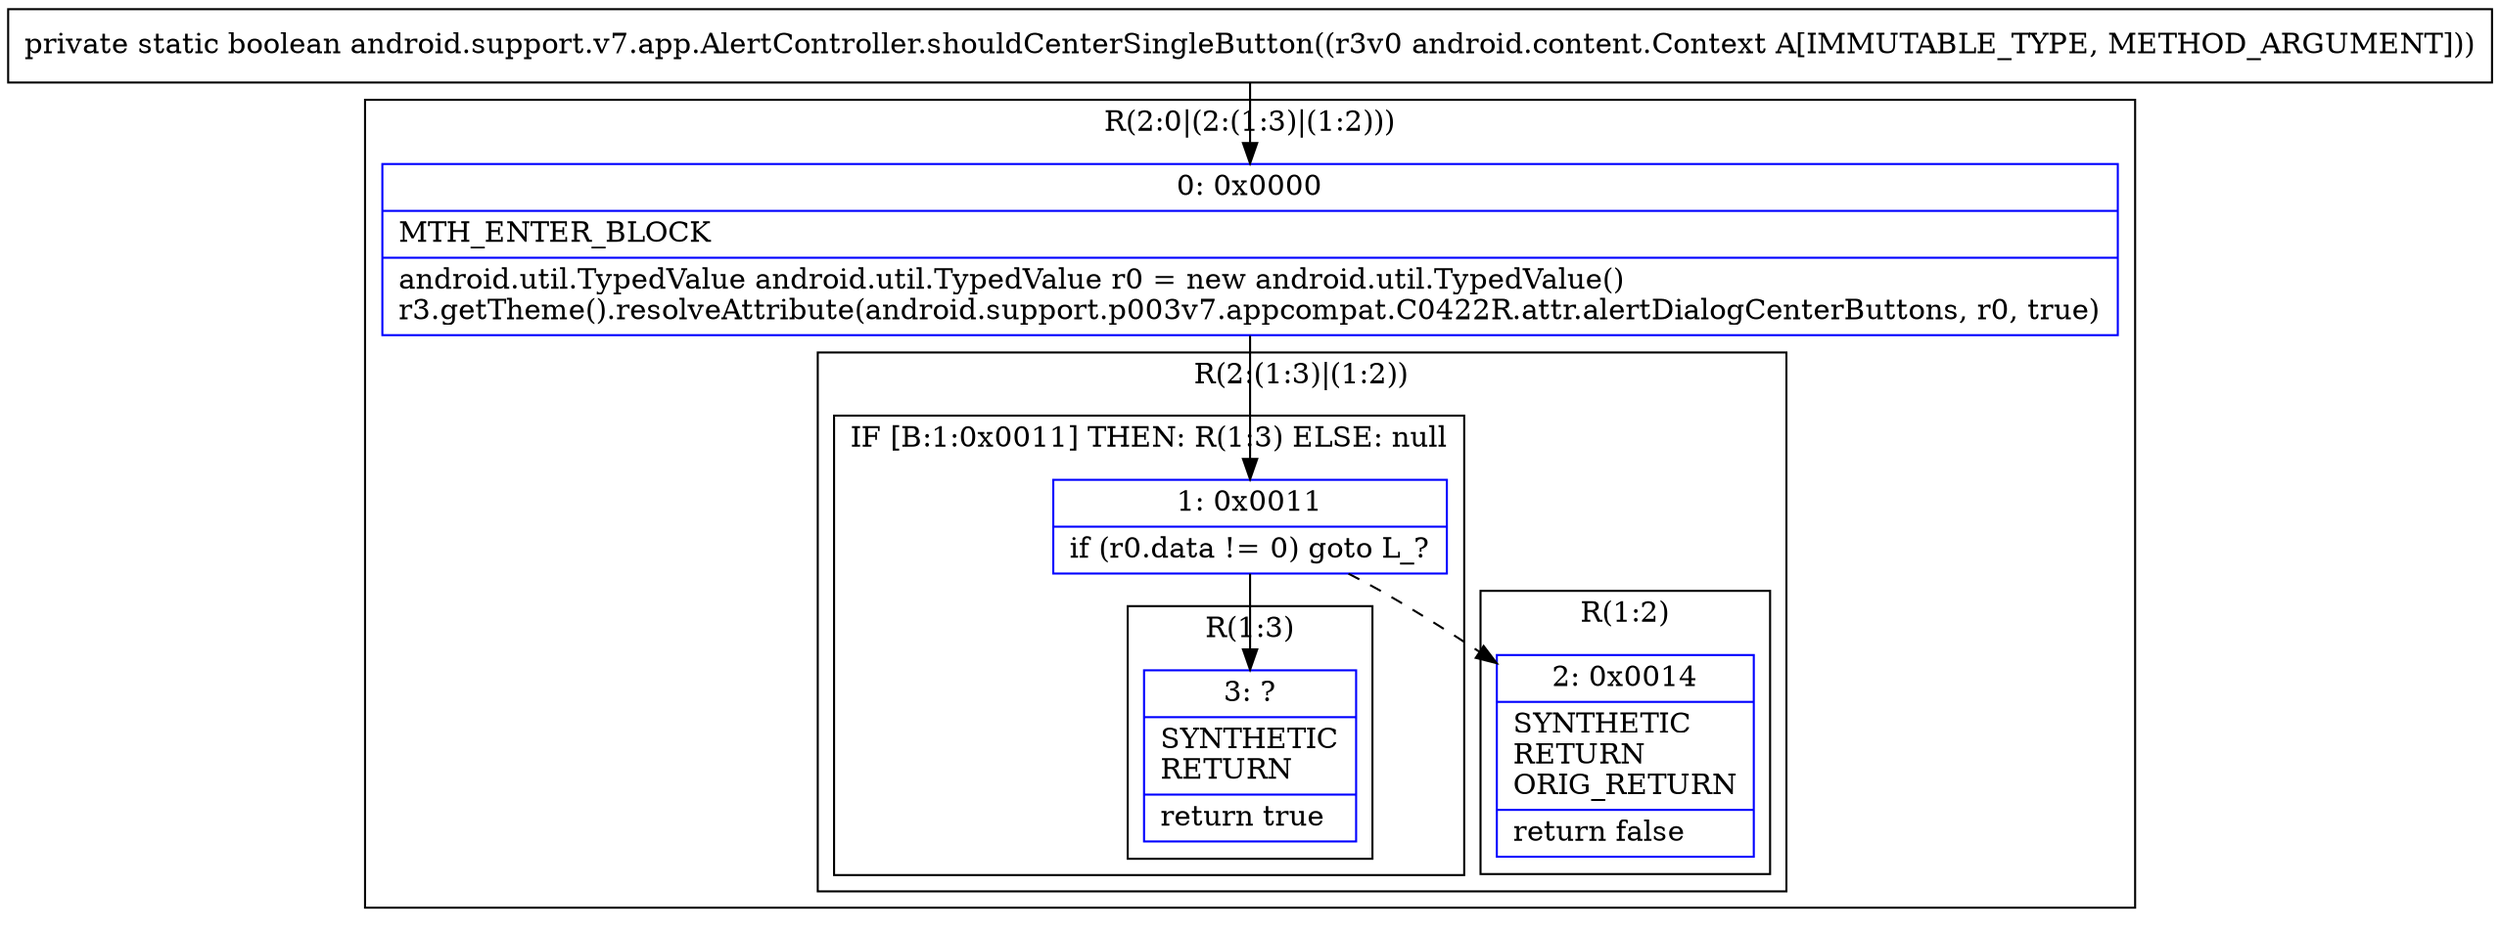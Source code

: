 digraph "CFG forandroid.support.v7.app.AlertController.shouldCenterSingleButton(Landroid\/content\/Context;)Z" {
subgraph cluster_Region_633967666 {
label = "R(2:0|(2:(1:3)|(1:2)))";
node [shape=record,color=blue];
Node_0 [shape=record,label="{0\:\ 0x0000|MTH_ENTER_BLOCK\l|android.util.TypedValue android.util.TypedValue r0 = new android.util.TypedValue()\lr3.getTheme().resolveAttribute(android.support.p003v7.appcompat.C0422R.attr.alertDialogCenterButtons, r0, true)\l}"];
subgraph cluster_Region_1307857834 {
label = "R(2:(1:3)|(1:2))";
node [shape=record,color=blue];
subgraph cluster_IfRegion_738077338 {
label = "IF [B:1:0x0011] THEN: R(1:3) ELSE: null";
node [shape=record,color=blue];
Node_1 [shape=record,label="{1\:\ 0x0011|if (r0.data != 0) goto L_?\l}"];
subgraph cluster_Region_93632474 {
label = "R(1:3)";
node [shape=record,color=blue];
Node_3 [shape=record,label="{3\:\ ?|SYNTHETIC\lRETURN\l|return true\l}"];
}
}
subgraph cluster_Region_623080927 {
label = "R(1:2)";
node [shape=record,color=blue];
Node_2 [shape=record,label="{2\:\ 0x0014|SYNTHETIC\lRETURN\lORIG_RETURN\l|return false\l}"];
}
}
}
MethodNode[shape=record,label="{private static boolean android.support.v7.app.AlertController.shouldCenterSingleButton((r3v0 android.content.Context A[IMMUTABLE_TYPE, METHOD_ARGUMENT])) }"];
MethodNode -> Node_0;
Node_0 -> Node_1;
Node_1 -> Node_2[style=dashed];
Node_1 -> Node_3;
}

